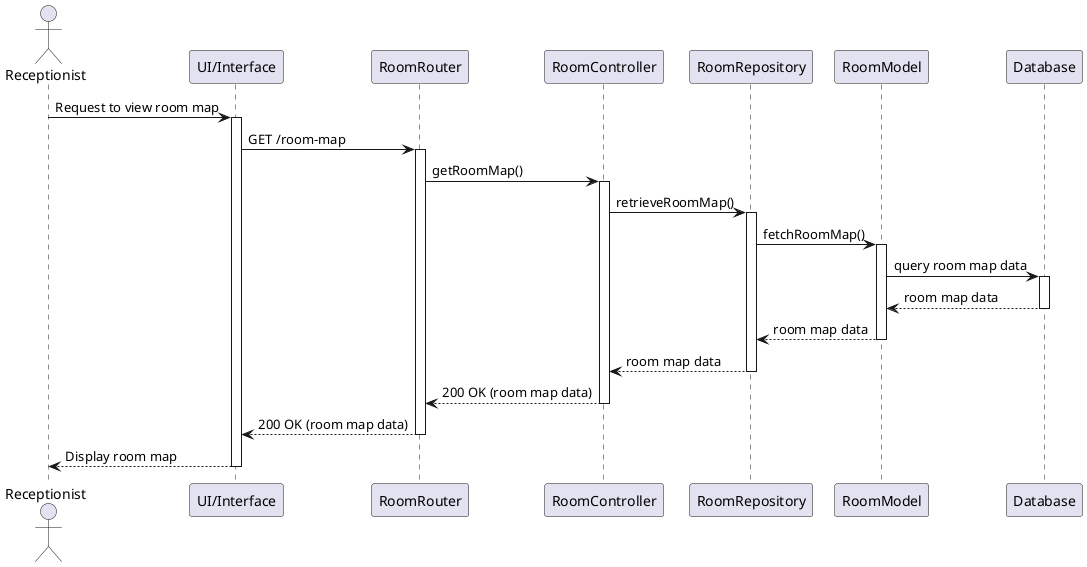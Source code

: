 @startuml
actor Receptionist
participant "UI/Interface" as UI
participant "RoomRouter" as Router
participant "RoomController" as Controller
participant "RoomRepository" as Repository
participant "RoomModel" as RoomModel
participant "Database" as DB

Receptionist -> UI: Request to view room map
activate UI
UI -> Router: GET /room-map
activate Router
Router -> Controller: getRoomMap()
activate Controller
Controller -> Repository: retrieveRoomMap()
activate Repository

Repository -> RoomModel: fetchRoomMap()
activate RoomModel
RoomModel -> DB: query room map data
activate DB
DB --> RoomModel: room map data
deactivate DB
RoomModel --> Repository: room map data
deactivate RoomModel
Repository --> Controller: room map data
deactivate Repository

Controller --> Router: 200 OK (room map data)
deactivate Controller
Router --> UI: 200 OK (room map data)
deactivate Router
UI --> Receptionist: Display room map
deactivate UI
@enduml
